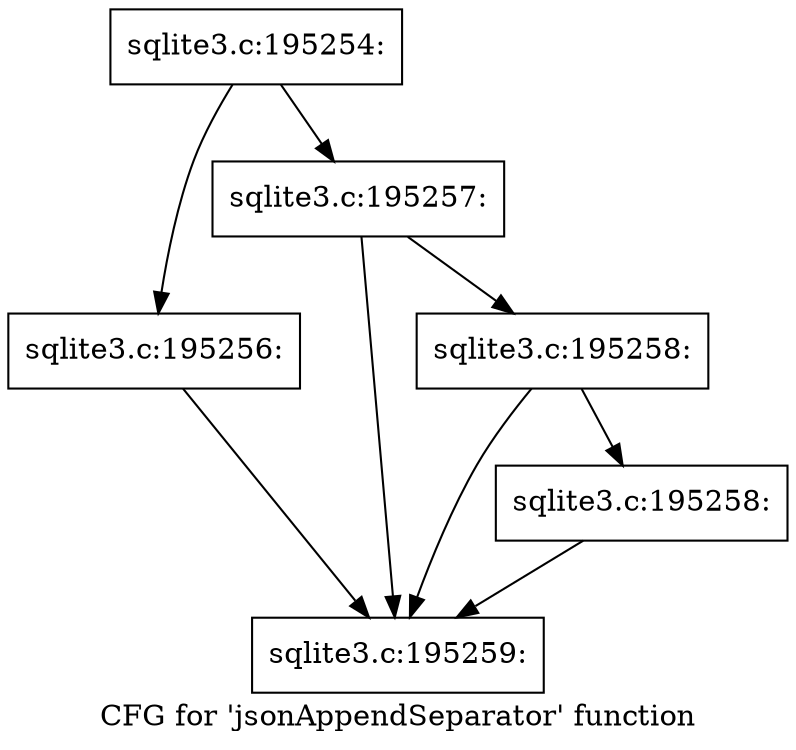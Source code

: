 digraph "CFG for 'jsonAppendSeparator' function" {
	label="CFG for 'jsonAppendSeparator' function";

	Node0x55c0fa8630b0 [shape=record,label="{sqlite3.c:195254:}"];
	Node0x55c0fa8630b0 -> Node0x55c0fa8633c0;
	Node0x55c0fa8630b0 -> Node0x55c0fa863410;
	Node0x55c0fa8633c0 [shape=record,label="{sqlite3.c:195256:}"];
	Node0x55c0fa8633c0 -> Node0x55c0fa86f4d0;
	Node0x55c0fa863410 [shape=record,label="{sqlite3.c:195257:}"];
	Node0x55c0fa863410 -> Node0x55c0fa86f520;
	Node0x55c0fa863410 -> Node0x55c0fa86f4d0;
	Node0x55c0fa86f520 [shape=record,label="{sqlite3.c:195258:}"];
	Node0x55c0fa86f520 -> Node0x55c0fa86f480;
	Node0x55c0fa86f520 -> Node0x55c0fa86f4d0;
	Node0x55c0fa86f480 [shape=record,label="{sqlite3.c:195258:}"];
	Node0x55c0fa86f480 -> Node0x55c0fa86f4d0;
	Node0x55c0fa86f4d0 [shape=record,label="{sqlite3.c:195259:}"];
}
